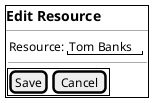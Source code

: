 @startsalt "Edit Resource"

    {+
        == Edit Resource
        ---
        {
            {
                {
                    Resource: | "Tom Banks"
                }
                ---
            }
            {+
                [Save] | [Cancel]
            }
        }
    }
@endsalt